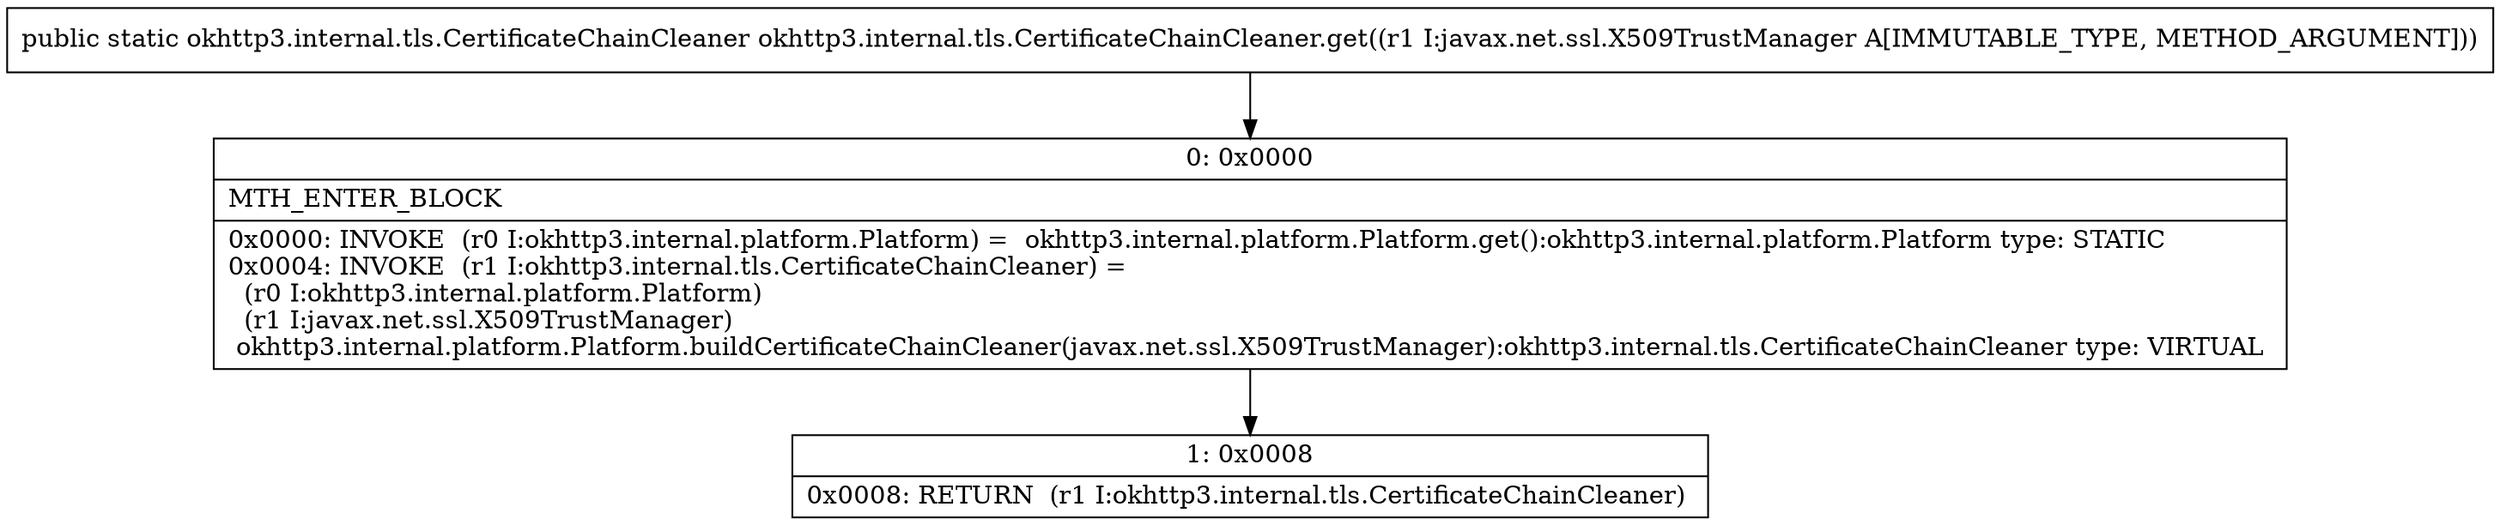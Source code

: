 digraph "CFG forokhttp3.internal.tls.CertificateChainCleaner.get(Ljavax\/net\/ssl\/X509TrustManager;)Lokhttp3\/internal\/tls\/CertificateChainCleaner;" {
Node_0 [shape=record,label="{0\:\ 0x0000|MTH_ENTER_BLOCK\l|0x0000: INVOKE  (r0 I:okhttp3.internal.platform.Platform) =  okhttp3.internal.platform.Platform.get():okhttp3.internal.platform.Platform type: STATIC \l0x0004: INVOKE  (r1 I:okhttp3.internal.tls.CertificateChainCleaner) = \l  (r0 I:okhttp3.internal.platform.Platform)\l  (r1 I:javax.net.ssl.X509TrustManager)\l okhttp3.internal.platform.Platform.buildCertificateChainCleaner(javax.net.ssl.X509TrustManager):okhttp3.internal.tls.CertificateChainCleaner type: VIRTUAL \l}"];
Node_1 [shape=record,label="{1\:\ 0x0008|0x0008: RETURN  (r1 I:okhttp3.internal.tls.CertificateChainCleaner) \l}"];
MethodNode[shape=record,label="{public static okhttp3.internal.tls.CertificateChainCleaner okhttp3.internal.tls.CertificateChainCleaner.get((r1 I:javax.net.ssl.X509TrustManager A[IMMUTABLE_TYPE, METHOD_ARGUMENT])) }"];
MethodNode -> Node_0;
Node_0 -> Node_1;
}

